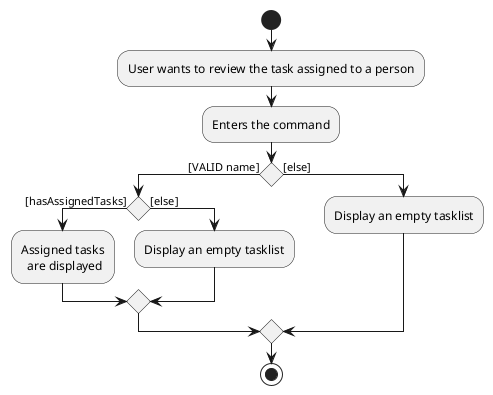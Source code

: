@startuml
'https://plantuml.com/activity-diagram-beta

start
:User wants to review the task assigned to a person;
:Enters the command;
if () then ([VALID name])
    if () then ([hasAssignedTasks])
        :Assigned tasks
          are displayed;
    else ([else])
        :Display an empty tasklist;
    endif
else ([else])
    :Display an empty tasklist;
endif

stop

@enduml
